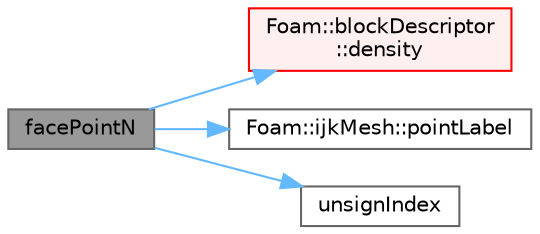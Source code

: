 digraph "facePointN"
{
 // LATEX_PDF_SIZE
  bgcolor="transparent";
  edge [fontname=Helvetica,fontsize=10,labelfontname=Helvetica,labelfontsize=10];
  node [fontname=Helvetica,fontsize=10,shape=box,height=0.2,width=0.4];
  rankdir="LR";
  Node1 [id="Node000001",label="facePointN",height=0.2,width=0.4,color="gray40", fillcolor="grey60", style="filled", fontcolor="black",tooltip=" "];
  Node1 -> Node2 [id="edge1_Node000001_Node000002",color="steelblue1",style="solid",tooltip=" "];
  Node2 [id="Node000002",label="Foam::blockDescriptor\l::density",height=0.2,width=0.4,color="red", fillcolor="#FFF0F0", style="filled",URL="$classFoam_1_1blockDescriptor.html#ae06382974790cc4689036295da039cee",tooltip=" "];
  Node1 -> Node4 [id="edge2_Node000001_Node000004",color="steelblue1",style="solid",tooltip=" "];
  Node4 [id="Node000004",label="Foam::ijkMesh::pointLabel",height=0.2,width=0.4,color="grey40", fillcolor="white", style="filled",URL="$classFoam_1_1ijkMesh.html#aa658ad52c6b5770846b11270244ac2d2",tooltip=" "];
  Node1 -> Node5 [id="edge3_Node000001_Node000005",color="steelblue1",style="solid",tooltip=" "];
  Node5 [id="Node000005",label="unsignIndex",height=0.2,width=0.4,color="grey40", fillcolor="white", style="filled",URL="$namespaceFoam.html#a344f0605573a95b9cd1e3a562fd7326d",tooltip=" "];
}
